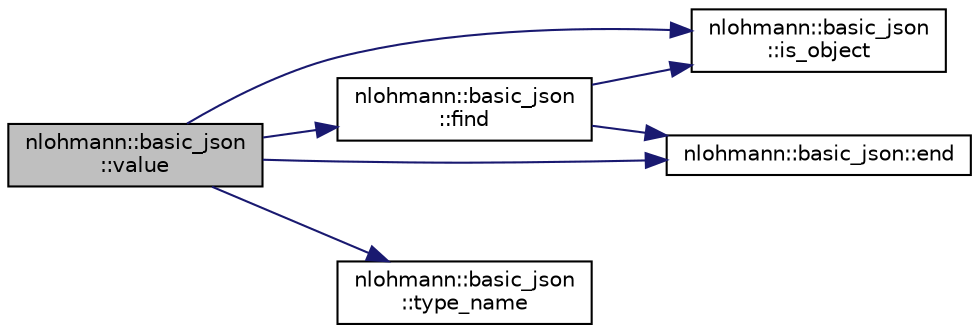 digraph "nlohmann::basic_json::value"
{
 // LATEX_PDF_SIZE
  edge [fontname="Helvetica",fontsize="10",labelfontname="Helvetica",labelfontsize="10"];
  node [fontname="Helvetica",fontsize="10",shape=record];
  rankdir="LR";
  Node532 [label="nlohmann::basic_json\l::value",height=0.2,width=0.4,color="black", fillcolor="grey75", style="filled", fontcolor="black",tooltip="access specified object element with default value"];
  Node532 -> Node533 [color="midnightblue",fontsize="10",style="solid"];
  Node533 [label="nlohmann::basic_json\l::is_object",height=0.2,width=0.4,color="black", fillcolor="white", style="filled",URL="$classnlohmann_1_1basic__json.html#af8f511af124e82e4579f444b4175787c",tooltip="return whether value is an object"];
  Node532 -> Node534 [color="midnightblue",fontsize="10",style="solid"];
  Node534 [label="nlohmann::basic_json\l::find",height=0.2,width=0.4,color="black", fillcolor="white", style="filled",URL="$classnlohmann_1_1basic__json.html#aeed33787bd362c7ead59a4ba945392db",tooltip="find an element in a JSON object"];
  Node534 -> Node535 [color="midnightblue",fontsize="10",style="solid"];
  Node535 [label="nlohmann::basic_json::end",height=0.2,width=0.4,color="black", fillcolor="white", style="filled",URL="$classnlohmann_1_1basic__json.html#a13e032a02a7fd8a93fdddc2fcbc4763c",tooltip="returns an iterator to one past the last element"];
  Node534 -> Node533 [color="midnightblue",fontsize="10",style="solid"];
  Node532 -> Node535 [color="midnightblue",fontsize="10",style="solid"];
  Node532 -> Node536 [color="midnightblue",fontsize="10",style="solid"];
  Node536 [label="nlohmann::basic_json\l::type_name",height=0.2,width=0.4,color="black", fillcolor="white", style="filled",URL="$classnlohmann_1_1basic__json.html#a6b75862bdb4d26650616cf9821430755",tooltip="return the type as string"];
}
